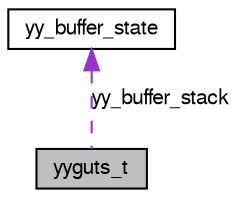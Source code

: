 digraph G
{
  edge [fontname="FreeSans",fontsize="10",labelfontname="FreeSans",labelfontsize="10"];
  node [fontname="FreeSans",fontsize="10",shape=record];
  Node1 [label="yyguts_t",height=0.2,width=0.4,color="black", fillcolor="grey75", style="filled" fontcolor="black"];
  Node2 -> Node1 [dir=back,color="darkorchid3",fontsize="10",style="dashed",label="yy_buffer_stack",fontname="FreeSans"];
  Node2 [label="yy_buffer_state",height=0.2,width=0.4,color="black", fillcolor="white", style="filled",URL="$structyy__buffer__state.html"];
}
